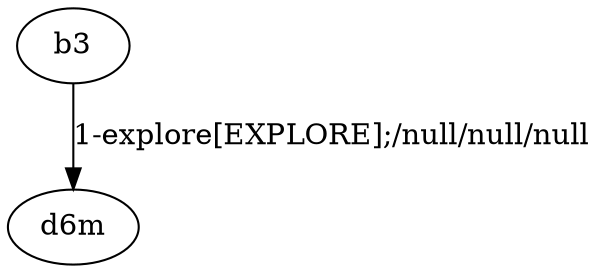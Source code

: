# Total number of goals covered by this test: 1
# b3 --> d6m

digraph g {
"b3" -> "d6m" [label = "1-explore[EXPLORE];/null/null/null"];
}